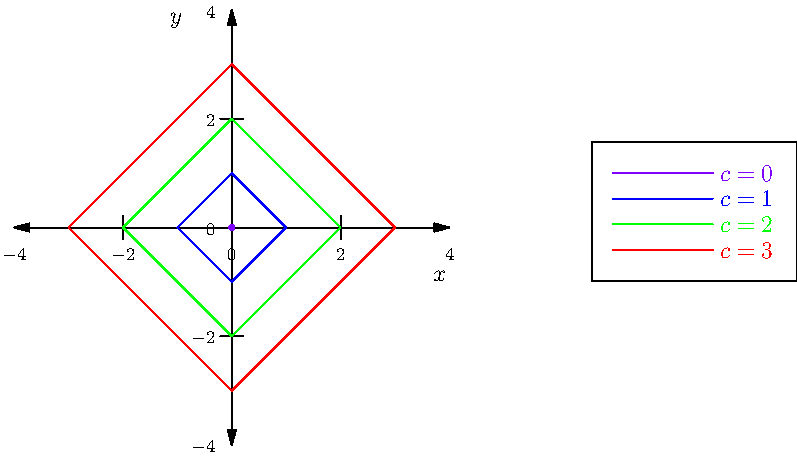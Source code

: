 // Asymptote code for plotting level curves of f(x, y) = x^2 + y^2
import graph;

size(14cm);

real f(real x, real y) {
  return x^2 + y^2;
}

// Set up the range of the plot
real xmin = -4, xmax = 4;
real ymin = -4, ymax = 4;

// Draw axes
xaxis("$x$", xmin, xmax, Ticks(Label(fontsize(9pt)), Step=2, begin=false, end=false), Arrows);
yaxis("$y$", ymin, ymax, Ticks(Label(fontsize(9pt)), Step=2, begin=false, end=false), Arrows);

// Plot the level curves for different values of c
draw(circle((0, 0), 0), purple, "$c = 0$");
dot((0,0), purple);
draw((1,0)--(0,1)--(-1,0)--(0,-1)--cycle, blue, "$c = 1$");
draw((2,0)--(0,2)--(-2,0)--(0,-2)--cycle, green, "$c = 2$");
draw((3,0)--(0,3)--(-3,0)--(0,-3)--cycle, red, "$c = 3$");

add(legend(),(7,1), UnFill);
